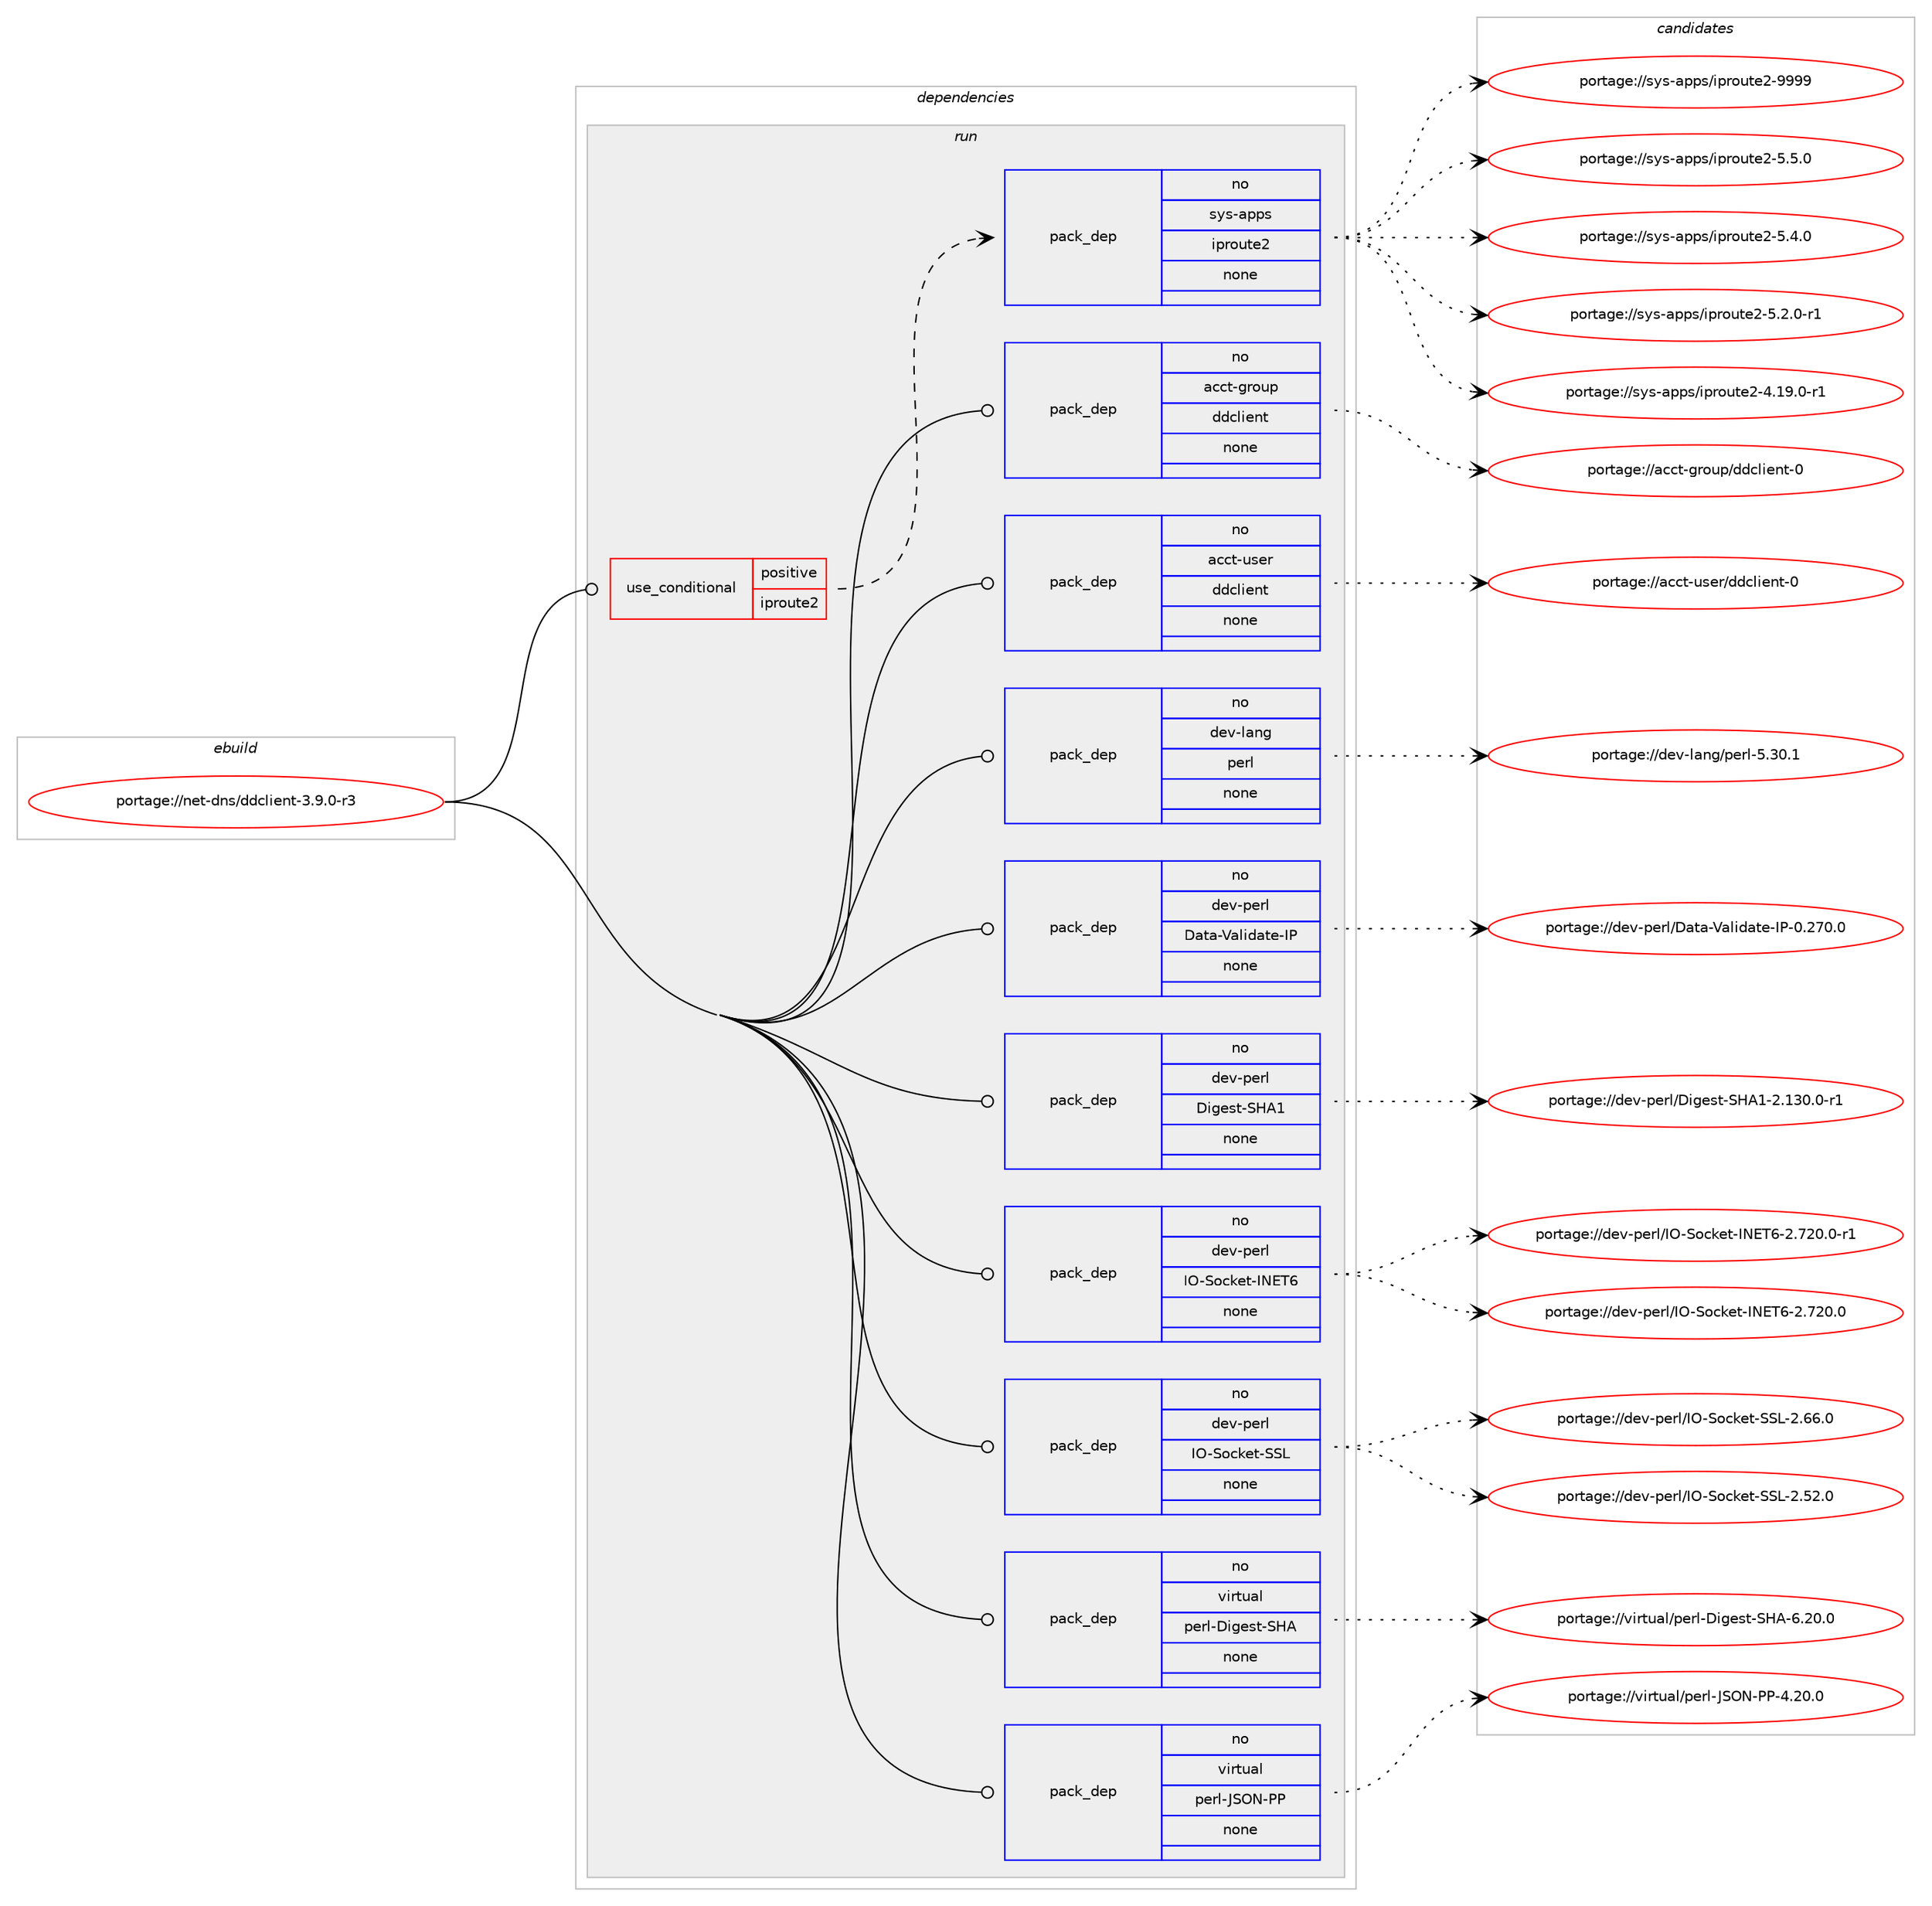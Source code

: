 digraph prolog {

# *************
# Graph options
# *************

newrank=true;
concentrate=true;
compound=true;
graph [rankdir=LR,fontname=Helvetica,fontsize=10,ranksep=1.5];#, ranksep=2.5, nodesep=0.2];
edge  [arrowhead=vee];
node  [fontname=Helvetica,fontsize=10];

# **********
# The ebuild
# **********

subgraph cluster_leftcol {
color=gray;
rank=same;
label=<<i>ebuild</i>>;
id [label="portage://net-dns/ddclient-3.9.0-r3", color=red, width=4, href="../net-dns/ddclient-3.9.0-r3.svg"];
}

# ****************
# The dependencies
# ****************

subgraph cluster_midcol {
color=gray;
label=<<i>dependencies</i>>;
subgraph cluster_compile {
fillcolor="#eeeeee";
style=filled;
label=<<i>compile</i>>;
}
subgraph cluster_compileandrun {
fillcolor="#eeeeee";
style=filled;
label=<<i>compile and run</i>>;
}
subgraph cluster_run {
fillcolor="#eeeeee";
style=filled;
label=<<i>run</i>>;
subgraph cond6518 {
dependency29082 [label=<<TABLE BORDER="0" CELLBORDER="1" CELLSPACING="0" CELLPADDING="4"><TR><TD ROWSPAN="3" CELLPADDING="10">use_conditional</TD></TR><TR><TD>positive</TD></TR><TR><TD>iproute2</TD></TR></TABLE>>, shape=none, color=red];
subgraph pack22248 {
dependency29083 [label=<<TABLE BORDER="0" CELLBORDER="1" CELLSPACING="0" CELLPADDING="4" WIDTH="220"><TR><TD ROWSPAN="6" CELLPADDING="30">pack_dep</TD></TR><TR><TD WIDTH="110">no</TD></TR><TR><TD>sys-apps</TD></TR><TR><TD>iproute2</TD></TR><TR><TD>none</TD></TR><TR><TD></TD></TR></TABLE>>, shape=none, color=blue];
}
dependency29082:e -> dependency29083:w [weight=20,style="dashed",arrowhead="vee"];
}
id:e -> dependency29082:w [weight=20,style="solid",arrowhead="odot"];
subgraph pack22249 {
dependency29084 [label=<<TABLE BORDER="0" CELLBORDER="1" CELLSPACING="0" CELLPADDING="4" WIDTH="220"><TR><TD ROWSPAN="6" CELLPADDING="30">pack_dep</TD></TR><TR><TD WIDTH="110">no</TD></TR><TR><TD>acct-group</TD></TR><TR><TD>ddclient</TD></TR><TR><TD>none</TD></TR><TR><TD></TD></TR></TABLE>>, shape=none, color=blue];
}
id:e -> dependency29084:w [weight=20,style="solid",arrowhead="odot"];
subgraph pack22250 {
dependency29085 [label=<<TABLE BORDER="0" CELLBORDER="1" CELLSPACING="0" CELLPADDING="4" WIDTH="220"><TR><TD ROWSPAN="6" CELLPADDING="30">pack_dep</TD></TR><TR><TD WIDTH="110">no</TD></TR><TR><TD>acct-user</TD></TR><TR><TD>ddclient</TD></TR><TR><TD>none</TD></TR><TR><TD></TD></TR></TABLE>>, shape=none, color=blue];
}
id:e -> dependency29085:w [weight=20,style="solid",arrowhead="odot"];
subgraph pack22251 {
dependency29086 [label=<<TABLE BORDER="0" CELLBORDER="1" CELLSPACING="0" CELLPADDING="4" WIDTH="220"><TR><TD ROWSPAN="6" CELLPADDING="30">pack_dep</TD></TR><TR><TD WIDTH="110">no</TD></TR><TR><TD>dev-lang</TD></TR><TR><TD>perl</TD></TR><TR><TD>none</TD></TR><TR><TD></TD></TR></TABLE>>, shape=none, color=blue];
}
id:e -> dependency29086:w [weight=20,style="solid",arrowhead="odot"];
subgraph pack22252 {
dependency29087 [label=<<TABLE BORDER="0" CELLBORDER="1" CELLSPACING="0" CELLPADDING="4" WIDTH="220"><TR><TD ROWSPAN="6" CELLPADDING="30">pack_dep</TD></TR><TR><TD WIDTH="110">no</TD></TR><TR><TD>dev-perl</TD></TR><TR><TD>Data-Validate-IP</TD></TR><TR><TD>none</TD></TR><TR><TD></TD></TR></TABLE>>, shape=none, color=blue];
}
id:e -> dependency29087:w [weight=20,style="solid",arrowhead="odot"];
subgraph pack22253 {
dependency29088 [label=<<TABLE BORDER="0" CELLBORDER="1" CELLSPACING="0" CELLPADDING="4" WIDTH="220"><TR><TD ROWSPAN="6" CELLPADDING="30">pack_dep</TD></TR><TR><TD WIDTH="110">no</TD></TR><TR><TD>dev-perl</TD></TR><TR><TD>Digest-SHA1</TD></TR><TR><TD>none</TD></TR><TR><TD></TD></TR></TABLE>>, shape=none, color=blue];
}
id:e -> dependency29088:w [weight=20,style="solid",arrowhead="odot"];
subgraph pack22254 {
dependency29089 [label=<<TABLE BORDER="0" CELLBORDER="1" CELLSPACING="0" CELLPADDING="4" WIDTH="220"><TR><TD ROWSPAN="6" CELLPADDING="30">pack_dep</TD></TR><TR><TD WIDTH="110">no</TD></TR><TR><TD>dev-perl</TD></TR><TR><TD>IO-Socket-INET6</TD></TR><TR><TD>none</TD></TR><TR><TD></TD></TR></TABLE>>, shape=none, color=blue];
}
id:e -> dependency29089:w [weight=20,style="solid",arrowhead="odot"];
subgraph pack22255 {
dependency29090 [label=<<TABLE BORDER="0" CELLBORDER="1" CELLSPACING="0" CELLPADDING="4" WIDTH="220"><TR><TD ROWSPAN="6" CELLPADDING="30">pack_dep</TD></TR><TR><TD WIDTH="110">no</TD></TR><TR><TD>dev-perl</TD></TR><TR><TD>IO-Socket-SSL</TD></TR><TR><TD>none</TD></TR><TR><TD></TD></TR></TABLE>>, shape=none, color=blue];
}
id:e -> dependency29090:w [weight=20,style="solid",arrowhead="odot"];
subgraph pack22256 {
dependency29091 [label=<<TABLE BORDER="0" CELLBORDER="1" CELLSPACING="0" CELLPADDING="4" WIDTH="220"><TR><TD ROWSPAN="6" CELLPADDING="30">pack_dep</TD></TR><TR><TD WIDTH="110">no</TD></TR><TR><TD>virtual</TD></TR><TR><TD>perl-Digest-SHA</TD></TR><TR><TD>none</TD></TR><TR><TD></TD></TR></TABLE>>, shape=none, color=blue];
}
id:e -> dependency29091:w [weight=20,style="solid",arrowhead="odot"];
subgraph pack22257 {
dependency29092 [label=<<TABLE BORDER="0" CELLBORDER="1" CELLSPACING="0" CELLPADDING="4" WIDTH="220"><TR><TD ROWSPAN="6" CELLPADDING="30">pack_dep</TD></TR><TR><TD WIDTH="110">no</TD></TR><TR><TD>virtual</TD></TR><TR><TD>perl-JSON-PP</TD></TR><TR><TD>none</TD></TR><TR><TD></TD></TR></TABLE>>, shape=none, color=blue];
}
id:e -> dependency29092:w [weight=20,style="solid",arrowhead="odot"];
}
}

# **************
# The candidates
# **************

subgraph cluster_choices {
rank=same;
color=gray;
label=<<i>candidates</i>>;

subgraph choice22248 {
color=black;
nodesep=1;
choice115121115459711211211547105112114111117116101504557575757 [label="portage://sys-apps/iproute2-9999", color=red, width=4,href="../sys-apps/iproute2-9999.svg"];
choice11512111545971121121154710511211411111711610150455346534648 [label="portage://sys-apps/iproute2-5.5.0", color=red, width=4,href="../sys-apps/iproute2-5.5.0.svg"];
choice11512111545971121121154710511211411111711610150455346524648 [label="portage://sys-apps/iproute2-5.4.0", color=red, width=4,href="../sys-apps/iproute2-5.4.0.svg"];
choice115121115459711211211547105112114111117116101504553465046484511449 [label="portage://sys-apps/iproute2-5.2.0-r1", color=red, width=4,href="../sys-apps/iproute2-5.2.0-r1.svg"];
choice11512111545971121121154710511211411111711610150455246495746484511449 [label="portage://sys-apps/iproute2-4.19.0-r1", color=red, width=4,href="../sys-apps/iproute2-4.19.0-r1.svg"];
dependency29083:e -> choice115121115459711211211547105112114111117116101504557575757:w [style=dotted,weight="100"];
dependency29083:e -> choice11512111545971121121154710511211411111711610150455346534648:w [style=dotted,weight="100"];
dependency29083:e -> choice11512111545971121121154710511211411111711610150455346524648:w [style=dotted,weight="100"];
dependency29083:e -> choice115121115459711211211547105112114111117116101504553465046484511449:w [style=dotted,weight="100"];
dependency29083:e -> choice11512111545971121121154710511211411111711610150455246495746484511449:w [style=dotted,weight="100"];
}
subgraph choice22249 {
color=black;
nodesep=1;
choice9799991164510311411111711247100100991081051011101164548 [label="portage://acct-group/ddclient-0", color=red, width=4,href="../acct-group/ddclient-0.svg"];
dependency29084:e -> choice9799991164510311411111711247100100991081051011101164548:w [style=dotted,weight="100"];
}
subgraph choice22250 {
color=black;
nodesep=1;
choice9799991164511711510111447100100991081051011101164548 [label="portage://acct-user/ddclient-0", color=red, width=4,href="../acct-user/ddclient-0.svg"];
dependency29085:e -> choice9799991164511711510111447100100991081051011101164548:w [style=dotted,weight="100"];
}
subgraph choice22251 {
color=black;
nodesep=1;
choice10010111845108971101034711210111410845534651484649 [label="portage://dev-lang/perl-5.30.1", color=red, width=4,href="../dev-lang/perl-5.30.1.svg"];
dependency29086:e -> choice10010111845108971101034711210111410845534651484649:w [style=dotted,weight="100"];
}
subgraph choice22252 {
color=black;
nodesep=1;
choice1001011184511210111410847689711697458697108105100971161014573804548465055484648 [label="portage://dev-perl/Data-Validate-IP-0.270.0", color=red, width=4,href="../dev-perl/Data-Validate-IP-0.270.0.svg"];
dependency29087:e -> choice1001011184511210111410847689711697458697108105100971161014573804548465055484648:w [style=dotted,weight="100"];
}
subgraph choice22253 {
color=black;
nodesep=1;
choice100101118451121011141084768105103101115116458372654945504649514846484511449 [label="portage://dev-perl/Digest-SHA1-2.130.0-r1", color=red, width=4,href="../dev-perl/Digest-SHA1-2.130.0-r1.svg"];
dependency29088:e -> choice100101118451121011141084768105103101115116458372654945504649514846484511449:w [style=dotted,weight="100"];
}
subgraph choice22254 {
color=black;
nodesep=1;
choice1001011184511210111410847737945831119910710111645737869845445504655504846484511449 [label="portage://dev-perl/IO-Socket-INET6-2.720.0-r1", color=red, width=4,href="../dev-perl/IO-Socket-INET6-2.720.0-r1.svg"];
choice100101118451121011141084773794583111991071011164573786984544550465550484648 [label="portage://dev-perl/IO-Socket-INET6-2.720.0", color=red, width=4,href="../dev-perl/IO-Socket-INET6-2.720.0.svg"];
dependency29089:e -> choice1001011184511210111410847737945831119910710111645737869845445504655504846484511449:w [style=dotted,weight="100"];
dependency29089:e -> choice100101118451121011141084773794583111991071011164573786984544550465550484648:w [style=dotted,weight="100"];
}
subgraph choice22255 {
color=black;
nodesep=1;
choice100101118451121011141084773794583111991071011164583837645504654544648 [label="portage://dev-perl/IO-Socket-SSL-2.66.0", color=red, width=4,href="../dev-perl/IO-Socket-SSL-2.66.0.svg"];
choice100101118451121011141084773794583111991071011164583837645504653504648 [label="portage://dev-perl/IO-Socket-SSL-2.52.0", color=red, width=4,href="../dev-perl/IO-Socket-SSL-2.52.0.svg"];
dependency29090:e -> choice100101118451121011141084773794583111991071011164583837645504654544648:w [style=dotted,weight="100"];
dependency29090:e -> choice100101118451121011141084773794583111991071011164583837645504653504648:w [style=dotted,weight="100"];
}
subgraph choice22256 {
color=black;
nodesep=1;
choice118105114116117971084711210111410845681051031011151164583726545544650484648 [label="portage://virtual/perl-Digest-SHA-6.20.0", color=red, width=4,href="../virtual/perl-Digest-SHA-6.20.0.svg"];
dependency29091:e -> choice118105114116117971084711210111410845681051031011151164583726545544650484648:w [style=dotted,weight="100"];
}
subgraph choice22257 {
color=black;
nodesep=1;
choice1181051141161179710847112101114108457483797845808045524650484648 [label="portage://virtual/perl-JSON-PP-4.20.0", color=red, width=4,href="../virtual/perl-JSON-PP-4.20.0.svg"];
dependency29092:e -> choice1181051141161179710847112101114108457483797845808045524650484648:w [style=dotted,weight="100"];
}
}

}
